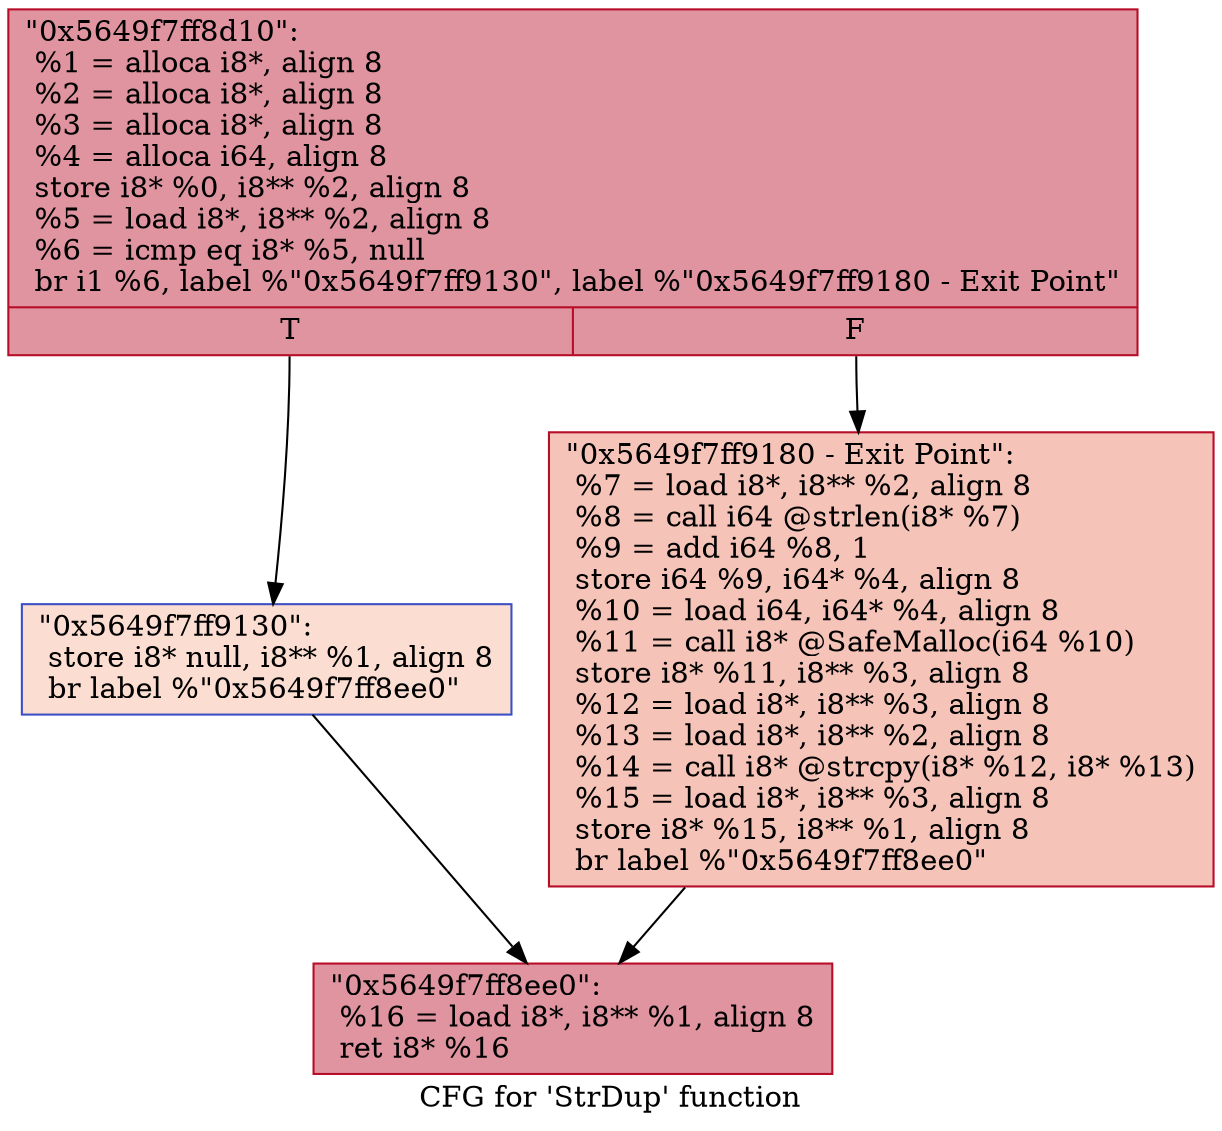 digraph "CFG for 'StrDup' function" {
	label="CFG for 'StrDup' function";

	Node0x5649f7ff8d10 [shape=record,color="#b70d28ff", style=filled, fillcolor="#b70d2870",label="{\"0x5649f7ff8d10\":\l  %1 = alloca i8*, align 8\l  %2 = alloca i8*, align 8\l  %3 = alloca i8*, align 8\l  %4 = alloca i64, align 8\l  store i8* %0, i8** %2, align 8\l  %5 = load i8*, i8** %2, align 8\l  %6 = icmp eq i8* %5, null\l  br i1 %6, label %\"0x5649f7ff9130\", label %\"0x5649f7ff9180 - Exit Point\"\l|{<s0>T|<s1>F}}"];
	Node0x5649f7ff8d10:s0 -> Node0x5649f7ff9130;
	Node0x5649f7ff8d10:s1 -> Node0x5649f7ff9180;
	Node0x5649f7ff9130 [shape=record,color="#3d50c3ff", style=filled, fillcolor="#f7b39670",label="{\"0x5649f7ff9130\":                                 \l  store i8* null, i8** %1, align 8\l  br label %\"0x5649f7ff8ee0\"\l}"];
	Node0x5649f7ff9130 -> Node0x5649f7ff8ee0;
	Node0x5649f7ff9180 [shape=record,color="#b70d28ff", style=filled, fillcolor="#e8765c70",label="{\"0x5649f7ff9180 - Exit Point\":                    \l  %7 = load i8*, i8** %2, align 8\l  %8 = call i64 @strlen(i8* %7)\l  %9 = add i64 %8, 1\l  store i64 %9, i64* %4, align 8\l  %10 = load i64, i64* %4, align 8\l  %11 = call i8* @SafeMalloc(i64 %10)\l  store i8* %11, i8** %3, align 8\l  %12 = load i8*, i8** %3, align 8\l  %13 = load i8*, i8** %2, align 8\l  %14 = call i8* @strcpy(i8* %12, i8* %13)\l  %15 = load i8*, i8** %3, align 8\l  store i8* %15, i8** %1, align 8\l  br label %\"0x5649f7ff8ee0\"\l}"];
	Node0x5649f7ff9180 -> Node0x5649f7ff8ee0;
	Node0x5649f7ff8ee0 [shape=record,color="#b70d28ff", style=filled, fillcolor="#b70d2870",label="{\"0x5649f7ff8ee0\":                                 \l  %16 = load i8*, i8** %1, align 8\l  ret i8* %16\l}"];
}
